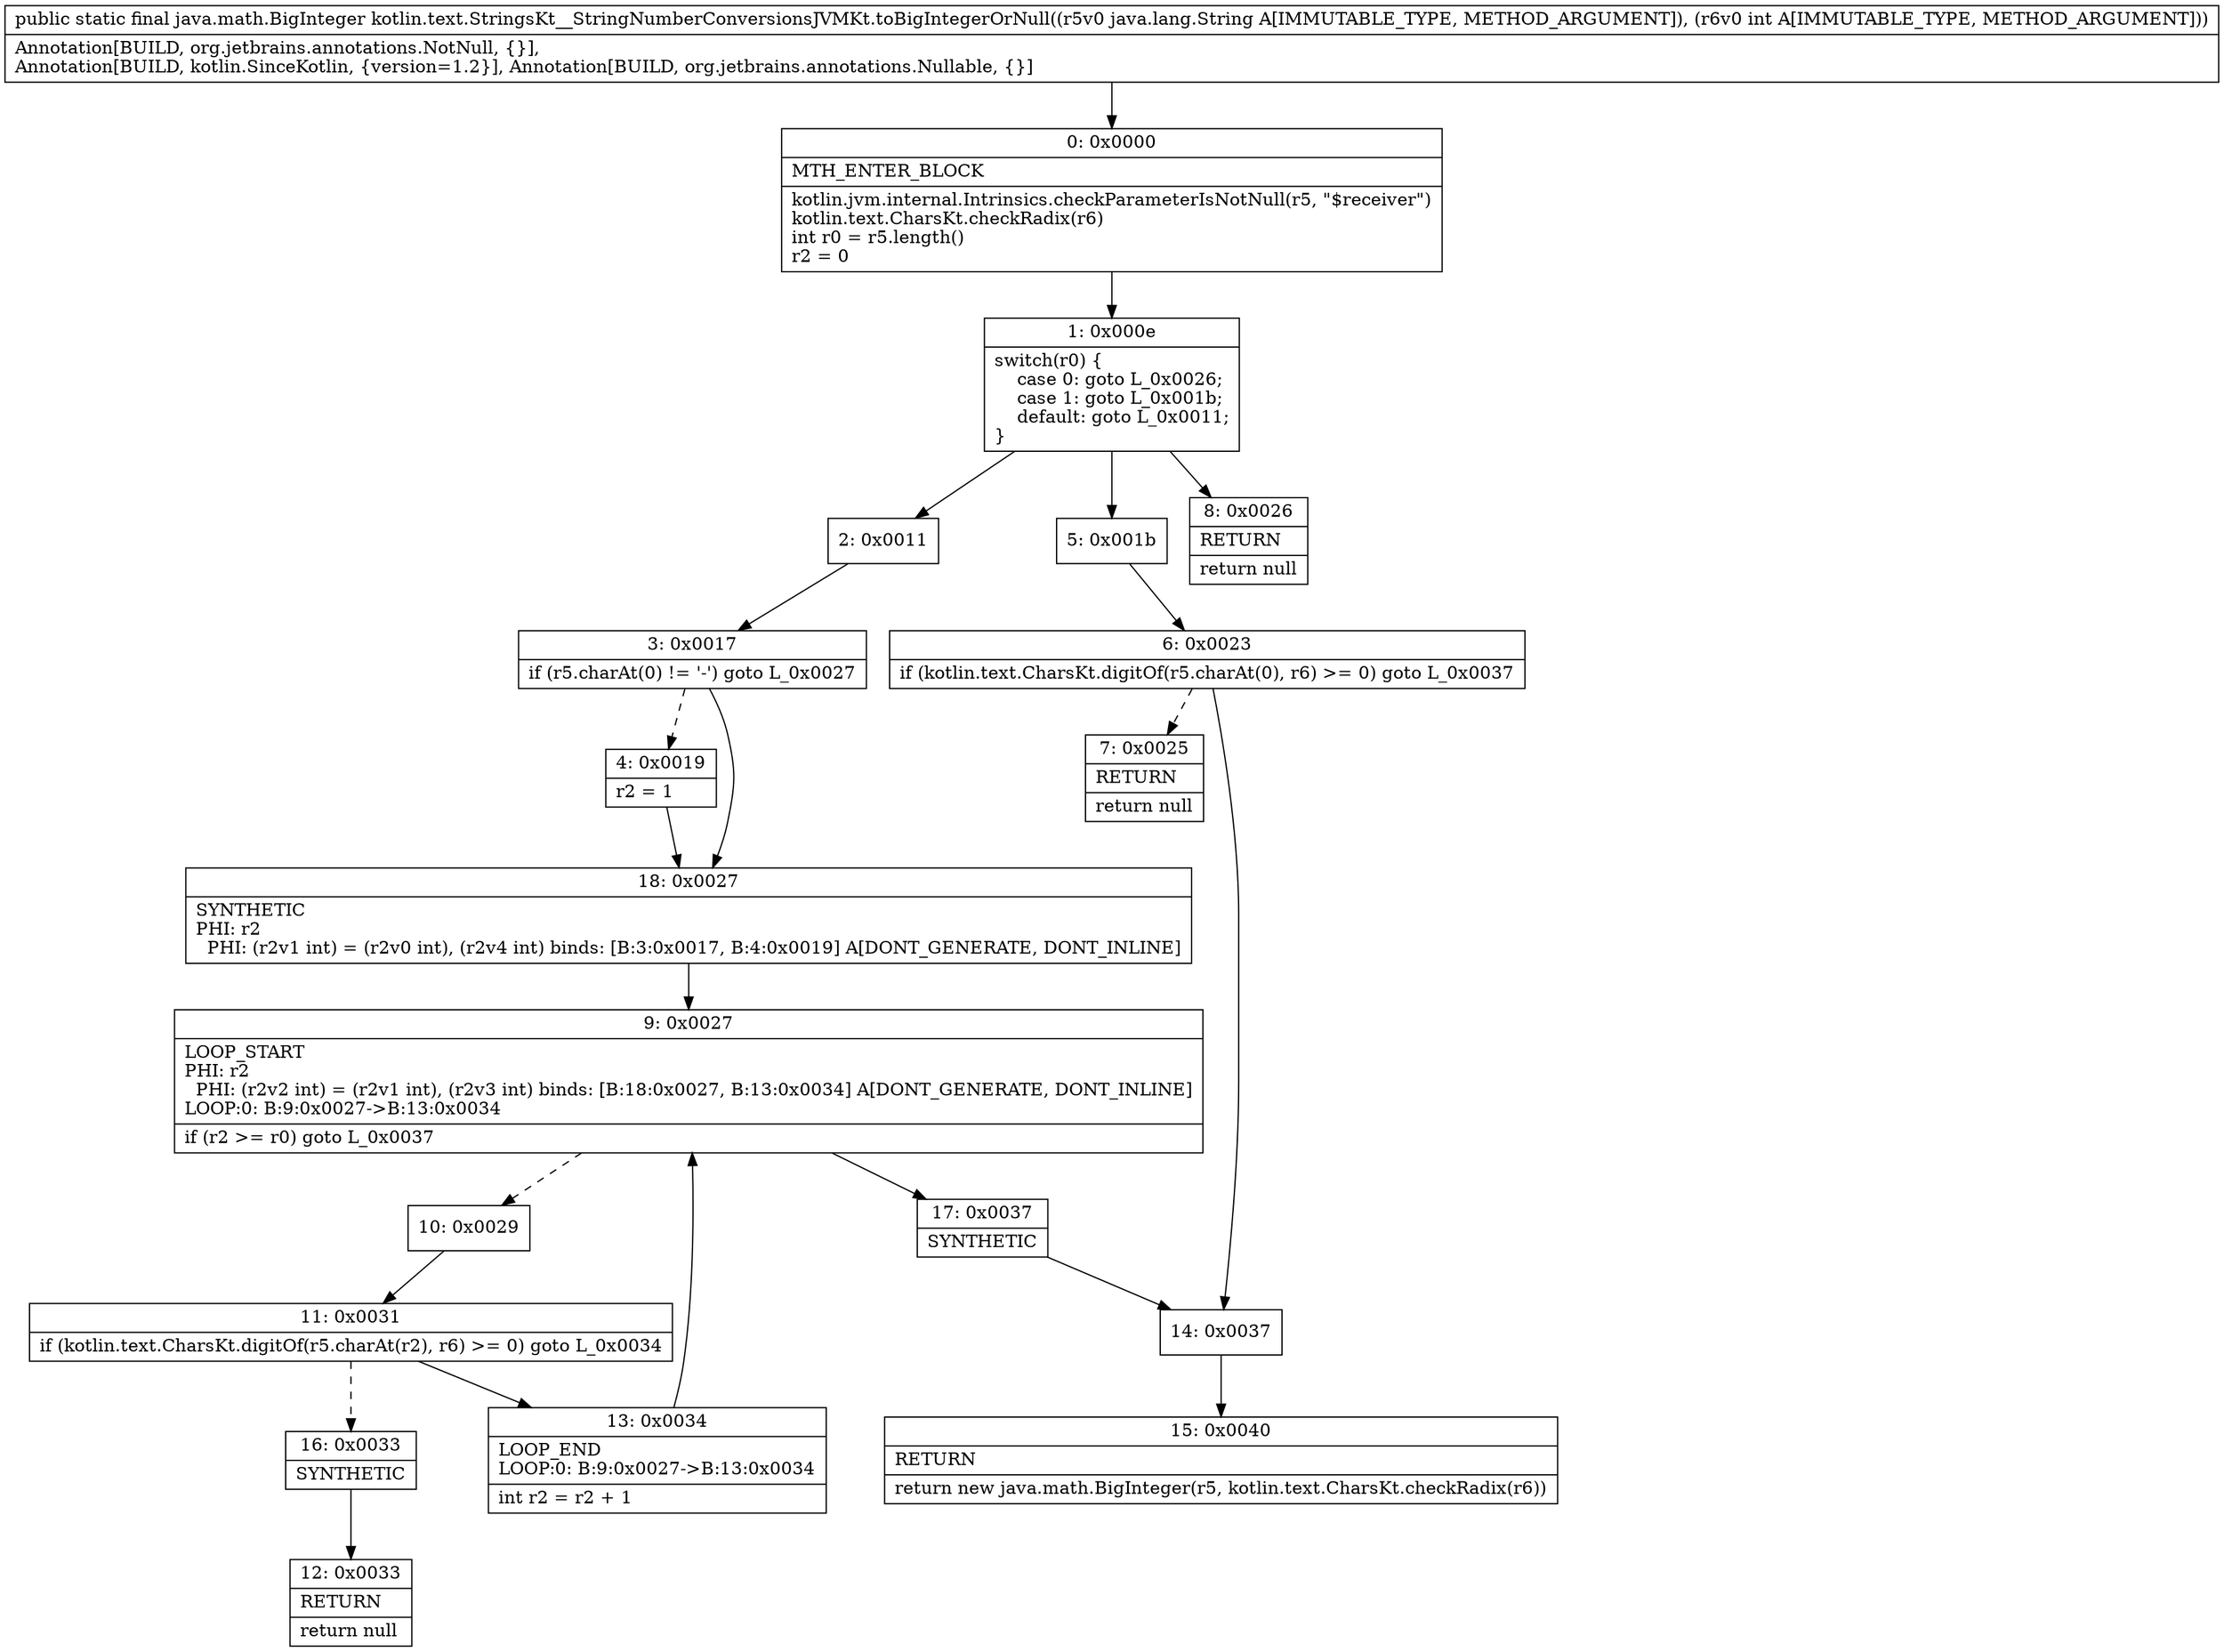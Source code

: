 digraph "CFG forkotlin.text.StringsKt__StringNumberConversionsJVMKt.toBigIntegerOrNull(Ljava\/lang\/String;I)Ljava\/math\/BigInteger;" {
Node_0 [shape=record,label="{0\:\ 0x0000|MTH_ENTER_BLOCK\l|kotlin.jvm.internal.Intrinsics.checkParameterIsNotNull(r5, \"$receiver\")\lkotlin.text.CharsKt.checkRadix(r6)\lint r0 = r5.length()\lr2 = 0\l}"];
Node_1 [shape=record,label="{1\:\ 0x000e|switch(r0) \{\l    case 0: goto L_0x0026;\l    case 1: goto L_0x001b;\l    default: goto L_0x0011;\l\}\l}"];
Node_2 [shape=record,label="{2\:\ 0x0011}"];
Node_3 [shape=record,label="{3\:\ 0x0017|if (r5.charAt(0) != '\-') goto L_0x0027\l}"];
Node_4 [shape=record,label="{4\:\ 0x0019|r2 = 1\l}"];
Node_5 [shape=record,label="{5\:\ 0x001b}"];
Node_6 [shape=record,label="{6\:\ 0x0023|if (kotlin.text.CharsKt.digitOf(r5.charAt(0), r6) \>= 0) goto L_0x0037\l}"];
Node_7 [shape=record,label="{7\:\ 0x0025|RETURN\l|return null\l}"];
Node_8 [shape=record,label="{8\:\ 0x0026|RETURN\l|return null\l}"];
Node_9 [shape=record,label="{9\:\ 0x0027|LOOP_START\lPHI: r2 \l  PHI: (r2v2 int) = (r2v1 int), (r2v3 int) binds: [B:18:0x0027, B:13:0x0034] A[DONT_GENERATE, DONT_INLINE]\lLOOP:0: B:9:0x0027\-\>B:13:0x0034\l|if (r2 \>= r0) goto L_0x0037\l}"];
Node_10 [shape=record,label="{10\:\ 0x0029}"];
Node_11 [shape=record,label="{11\:\ 0x0031|if (kotlin.text.CharsKt.digitOf(r5.charAt(r2), r6) \>= 0) goto L_0x0034\l}"];
Node_12 [shape=record,label="{12\:\ 0x0033|RETURN\l|return null\l}"];
Node_13 [shape=record,label="{13\:\ 0x0034|LOOP_END\lLOOP:0: B:9:0x0027\-\>B:13:0x0034\l|int r2 = r2 + 1\l}"];
Node_14 [shape=record,label="{14\:\ 0x0037}"];
Node_15 [shape=record,label="{15\:\ 0x0040|RETURN\l|return new java.math.BigInteger(r5, kotlin.text.CharsKt.checkRadix(r6))\l}"];
Node_16 [shape=record,label="{16\:\ 0x0033|SYNTHETIC\l}"];
Node_17 [shape=record,label="{17\:\ 0x0037|SYNTHETIC\l}"];
Node_18 [shape=record,label="{18\:\ 0x0027|SYNTHETIC\lPHI: r2 \l  PHI: (r2v1 int) = (r2v0 int), (r2v4 int) binds: [B:3:0x0017, B:4:0x0019] A[DONT_GENERATE, DONT_INLINE]\l}"];
MethodNode[shape=record,label="{public static final java.math.BigInteger kotlin.text.StringsKt__StringNumberConversionsJVMKt.toBigIntegerOrNull((r5v0 java.lang.String A[IMMUTABLE_TYPE, METHOD_ARGUMENT]), (r6v0 int A[IMMUTABLE_TYPE, METHOD_ARGUMENT]))  | Annotation[BUILD, org.jetbrains.annotations.NotNull, \{\}], \lAnnotation[BUILD, kotlin.SinceKotlin, \{version=1.2\}], Annotation[BUILD, org.jetbrains.annotations.Nullable, \{\}]\l}"];
MethodNode -> Node_0;
Node_0 -> Node_1;
Node_1 -> Node_2;
Node_1 -> Node_5;
Node_1 -> Node_8;
Node_2 -> Node_3;
Node_3 -> Node_4[style=dashed];
Node_3 -> Node_18;
Node_4 -> Node_18;
Node_5 -> Node_6;
Node_6 -> Node_7[style=dashed];
Node_6 -> Node_14;
Node_9 -> Node_10[style=dashed];
Node_9 -> Node_17;
Node_10 -> Node_11;
Node_11 -> Node_13;
Node_11 -> Node_16[style=dashed];
Node_13 -> Node_9;
Node_14 -> Node_15;
Node_16 -> Node_12;
Node_17 -> Node_14;
Node_18 -> Node_9;
}


